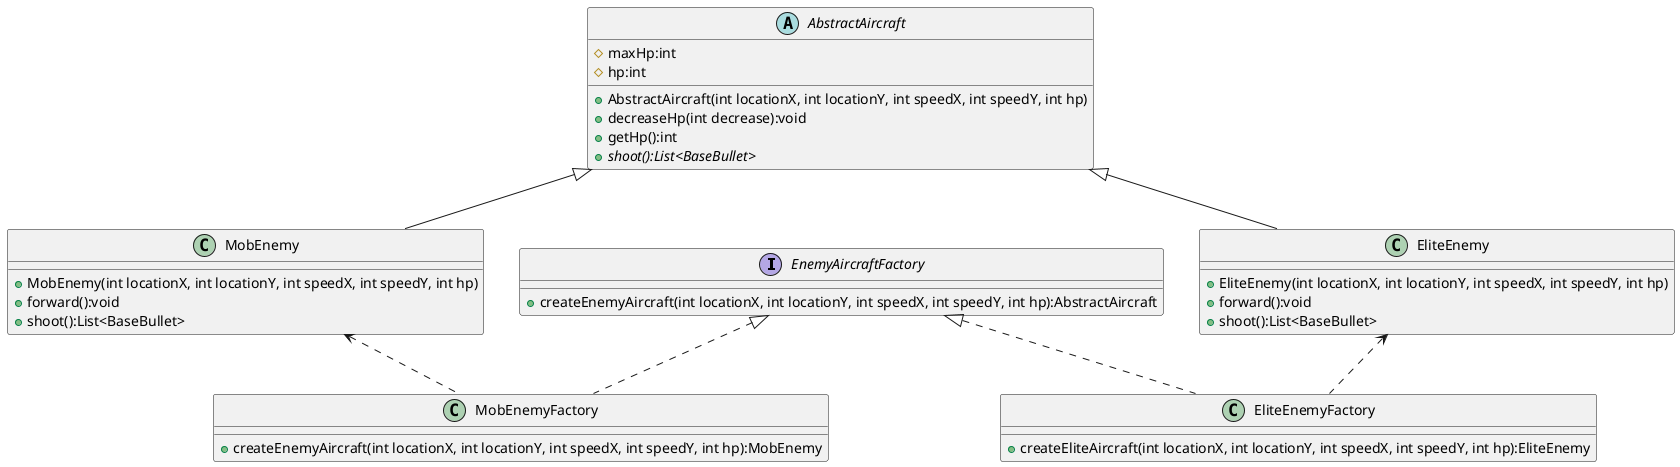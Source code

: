 @startuml
'https://plantuml.com/class-diagram

interface EnemyAircraftFactory{
    + createEnemyAircraft(int locationX, int locationY, int speedX, int speedY, int hp):AbstractAircraft
}

class MobEnemyFactory{
    + createEnemyAircraft(int locationX, int locationY, int speedX, int speedY, int hp):MobEnemy
}

class EliteEnemyFactory{
    + createEliteAircraft(int locationX, int locationY, int speedX, int speedY, int hp):EliteEnemy
}

abstract class AbstractAircraft
{
	# maxHp:int
    # hp:int
    + AbstractAircraft(int locationX, int locationY, int speedX, int speedY, int hp)
    + decreaseHp(int decrease):void
    + getHp():int
    + {abstract} shoot():List<BaseBullet>
 }

MobEnemy <.. MobEnemyFactory
EnemyAircraftFactory <|.. MobEnemyFactory
EliteEnemy <.. EliteEnemyFactory
EnemyAircraftFactory <|.. EliteEnemyFactory

class MobEnemy {
    + MobEnemy(int locationX, int locationY, int speedX, int speedY, int hp)
    + forward():void
    + shoot():List<BaseBullet>
}
AbstractAircraft <|-- MobEnemy

class EliteEnemy {
    + EliteEnemy(int locationX, int locationY, int speedX, int speedY, int hp)
    + forward():void
    + shoot():List<BaseBullet>
}
AbstractAircraft <|-- EliteEnemy

@enduml